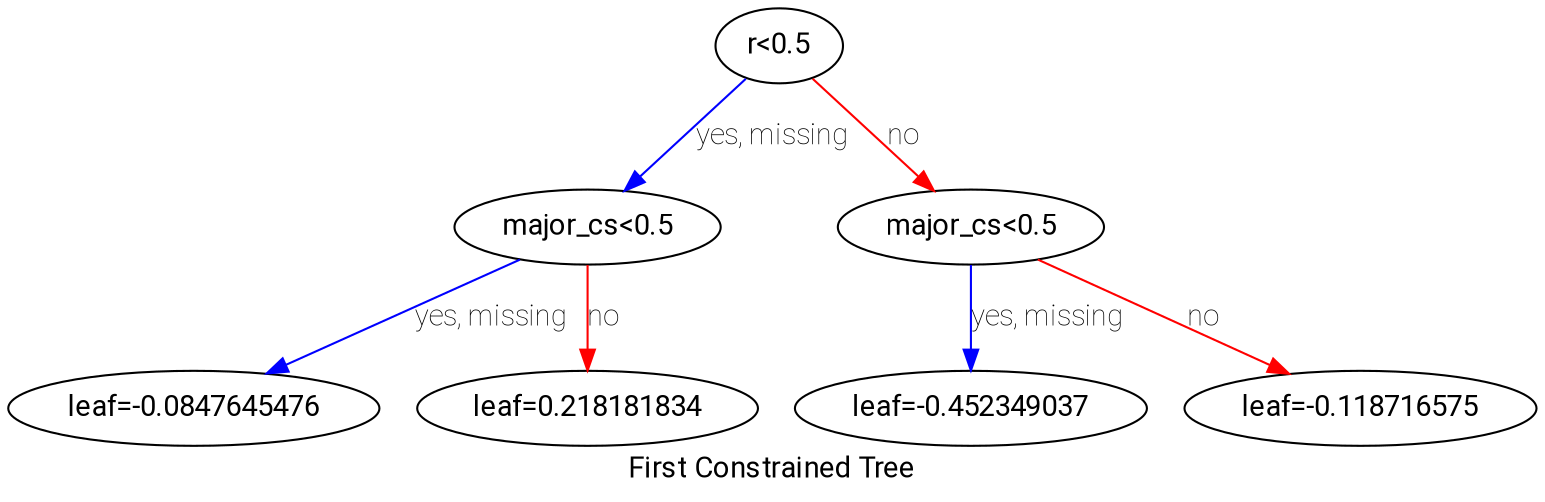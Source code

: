 digraph {
    graph [ rankdir=TB ];
  node [fontname = "Roboto Condensed"];
    edge [fontname = "Roboto Thin"];
    label = "First Constrained Tree"
    fontname = "Roboto Condensed"
    

    0 [ label="r<0.5" ]
    0 -> 1 [label="yes, missing" color="#0000FF"]
    0 -> 2 [label="no" color="#FF0000"]

    1 [ label="major_cs<0.5" ]
    1 -> 3 [label="yes, missing" color="#0000FF"]
    1 -> 4 [label="no" color="#FF0000"]

    3 [ label="leaf=-0.0847645476" ]

    4 [ label="leaf=0.218181834" ]

    2 [ label="major_cs<0.5" ]
    2 -> 5 [label="yes, missing" color="#0000FF"]
    2 -> 6 [label="no" color="#FF0000"]

    5 [ label="leaf=-0.452349037" ]

    6 [ label="leaf=-0.118716575" ]
}
